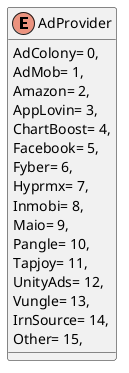 @startuml
enum AdProvider {
    AdColony= 0,
    AdMob= 1,
    Amazon= 2,
    AppLovin= 3,
    ChartBoost= 4,
    Facebook= 5,
    Fyber= 6,
    Hyprmx= 7,
    Inmobi= 8,
    Maio= 9,
    Pangle= 10,
    Tapjoy= 11,
    UnityAds= 12,
    Vungle= 13,
    IrnSource= 14,
    Other= 15,
}
@enduml
